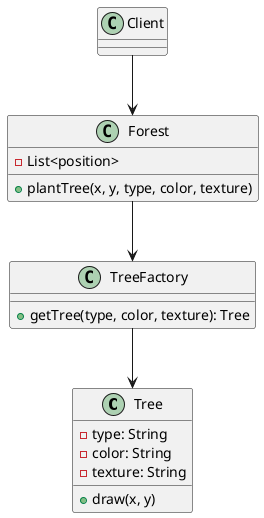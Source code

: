 @startuml
class Tree {
  -type: String
  -color: String
  -texture: String
  +draw(x, y)
}

class TreeFactory {
  +getTree(type, color, texture): Tree
}

class Forest {
  -List<position>
  +plantTree(x, y, type, color, texture)
}

class Client

Client --> Forest
Forest --> TreeFactory
TreeFactory --> Tree
@enduml